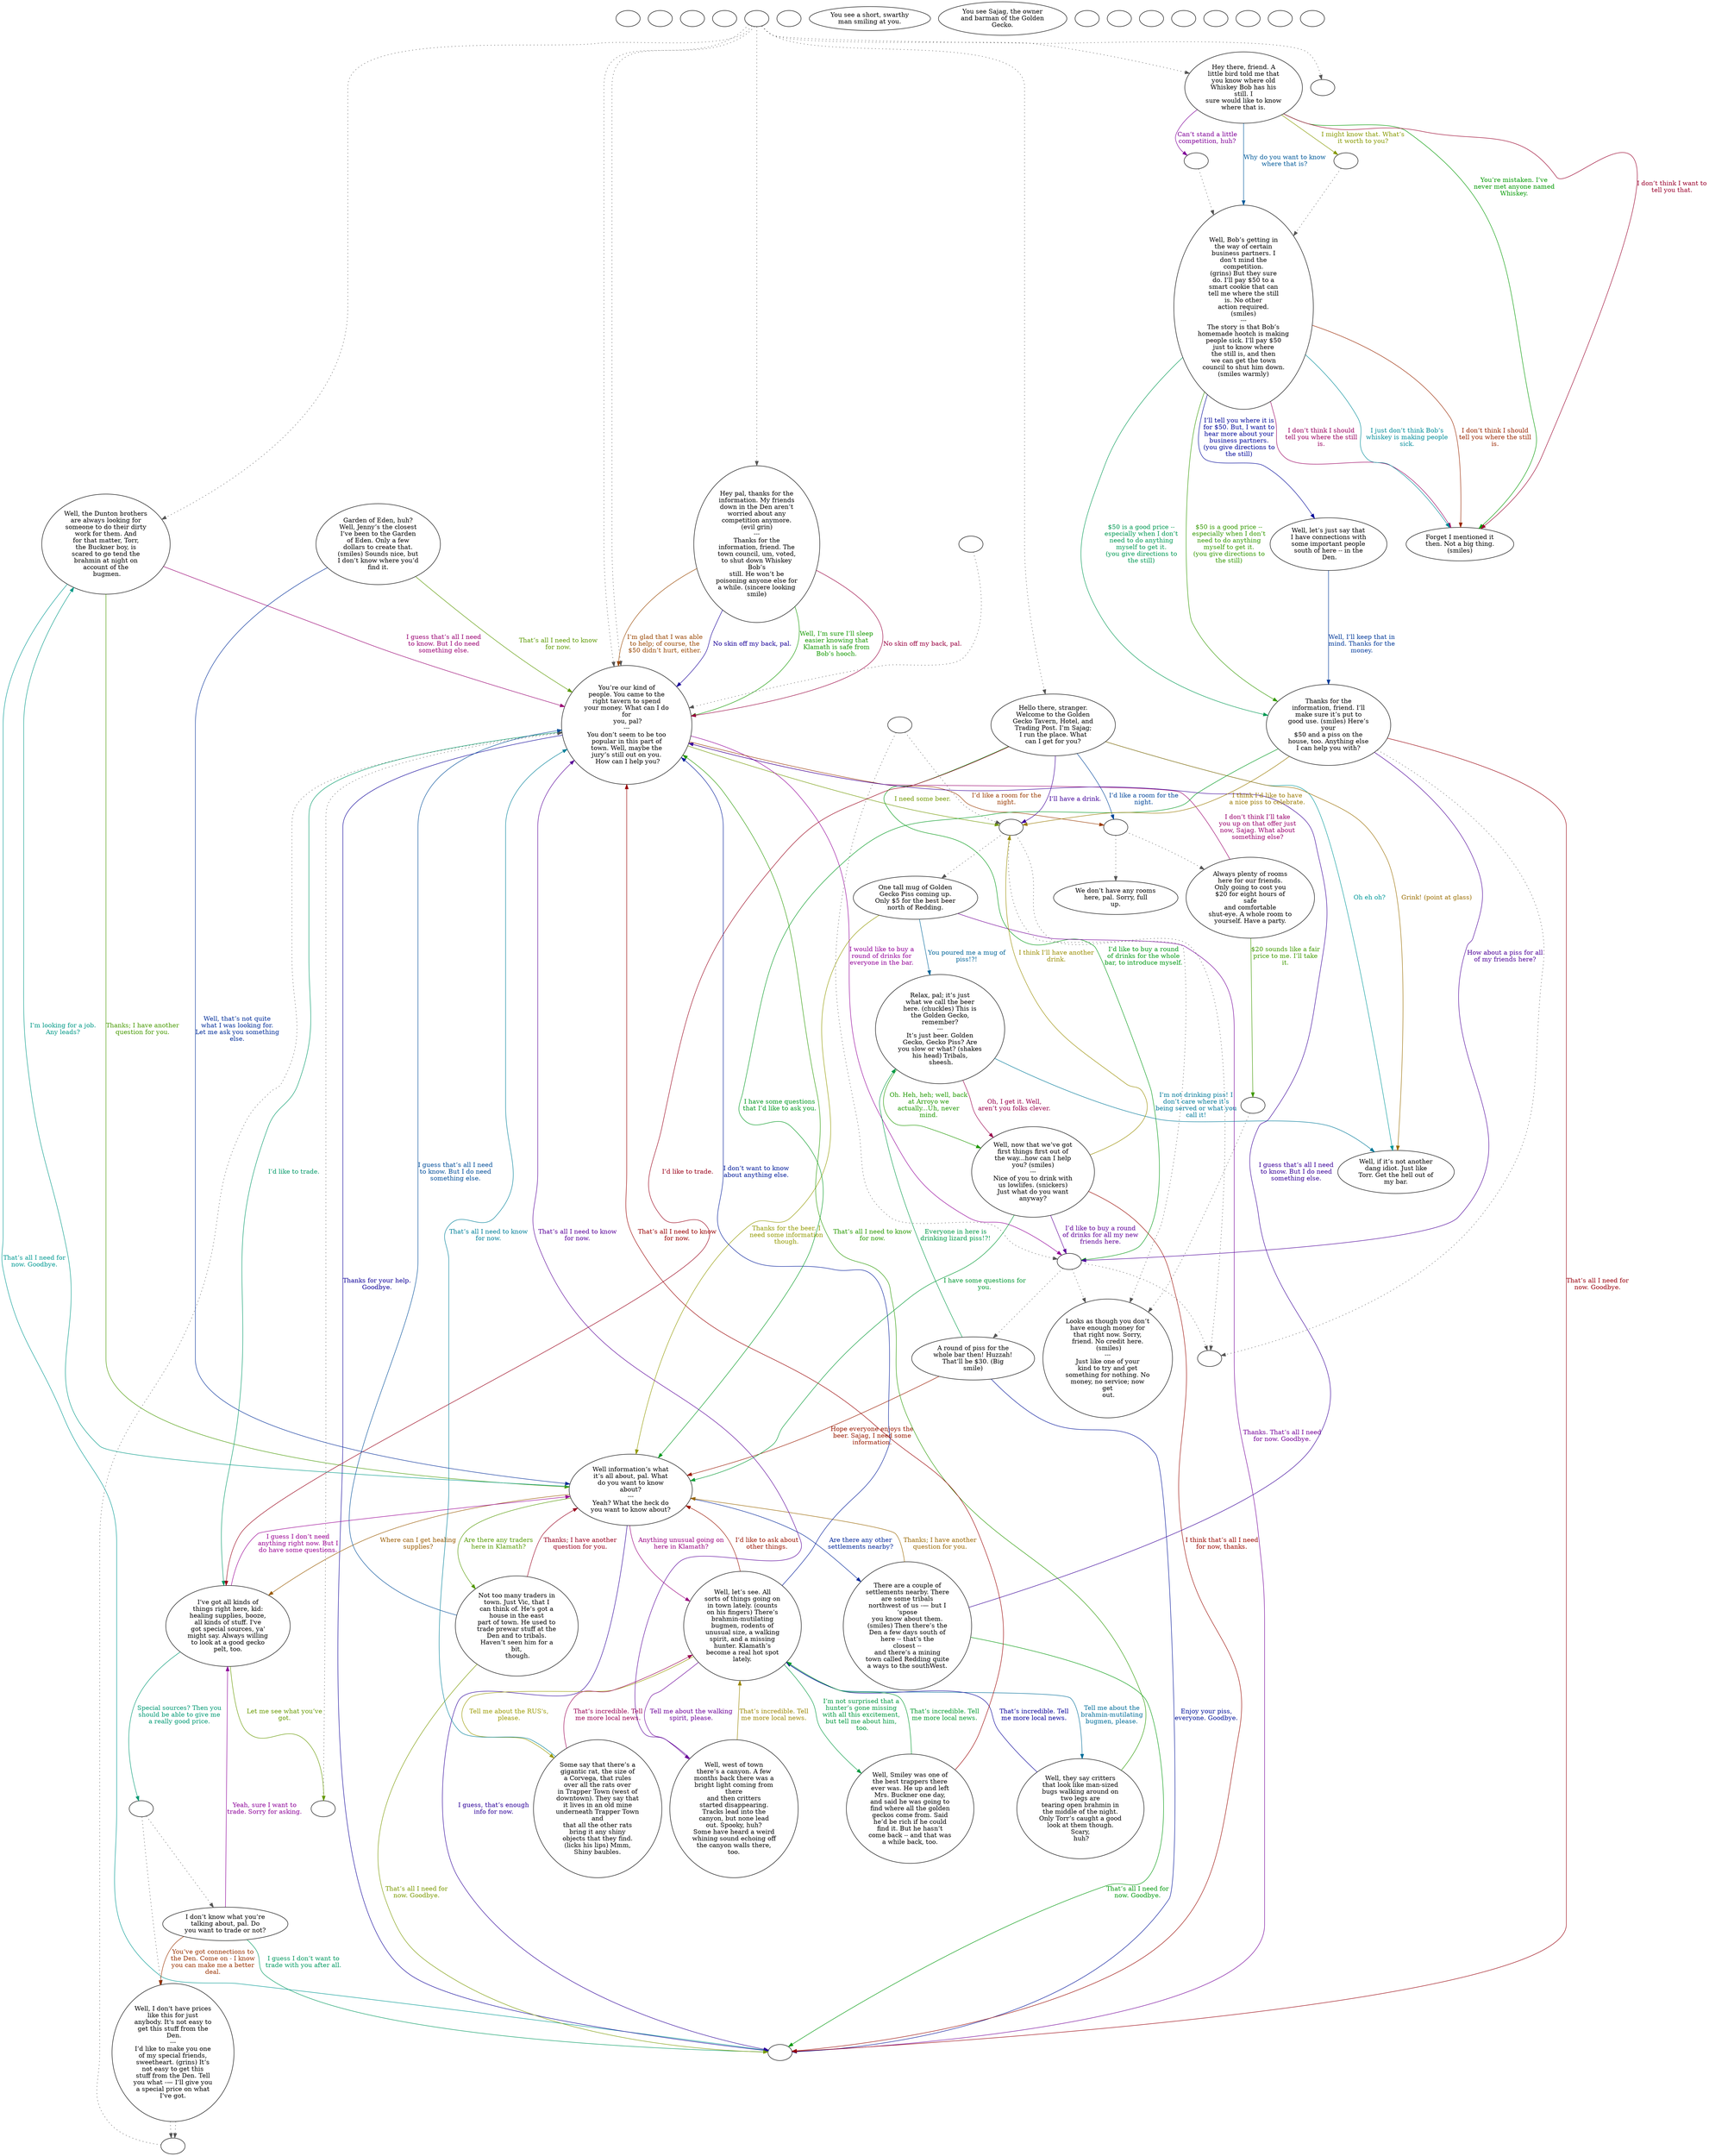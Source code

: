 digraph KCSAJAG {
  "checkPartyMembersNearDoor" [style=filled       fillcolor="#FFFFFF"       color="#000000"]
  "checkPartyMembersNearDoor" [label=""]
  "start" [style=filled       fillcolor="#FFFFFF"       color="#000000"]
  "start" [label=""]
  "critter_p_proc" [style=filled       fillcolor="#FFFFFF"       color="#000000"]
  "critter_p_proc" [label=""]
  "pickup_p_proc" [style=filled       fillcolor="#FFFFFF"       color="#000000"]
  "pickup_p_proc" [label=""]
  "talk_p_proc" [style=filled       fillcolor="#FFFFFF"       color="#000000"]
  "talk_p_proc" -> "Node019" [style=dotted color="#555555"]
  "talk_p_proc" -> "Node998" [style=dotted color="#555555"]
  "talk_p_proc" -> "Node017" [style=dotted color="#555555"]
  "talk_p_proc" -> "Node010" [style=dotted color="#555555"]
  "talk_p_proc" -> "Node003" [style=dotted color="#555555"]
  "talk_p_proc" -> "Node001" [style=dotted color="#555555"]
  "talk_p_proc" -> "Node003" [style=dotted color="#555555"]
  "talk_p_proc" [label=""]
  "destroy_p_proc" [style=filled       fillcolor="#FFFFFF"       color="#000000"]
  "destroy_p_proc" [label=""]
  "look_at_p_proc" [style=filled       fillcolor="#FFFFFF"       color="#000000"]
  "look_at_p_proc" [label="You see a short, swarthy\nman smiling at you."]
  "description_p_proc" [style=filled       fillcolor="#FFFFFF"       color="#000000"]
  "description_p_proc" [label="You see Sajag, the owner\nand barman of the Golden\nGecko."]
  "use_skill_on_p_proc" [style=filled       fillcolor="#FFFFFF"       color="#000000"]
  "use_skill_on_p_proc" [label=""]
  "combat_p_proc" [style=filled       fillcolor="#FFFFFF"       color="#000000"]
  "combat_p_proc" [label=""]
  "damage_p_proc" [style=filled       fillcolor="#FFFFFF"       color="#000000"]
  "damage_p_proc" [label=""]
  "map_enter_p_proc" [style=filled       fillcolor="#FFFFFF"       color="#000000"]
  "map_enter_p_proc" [label=""]
  "sajagbarter" [style=filled       fillcolor="#FFFFFF"       color="#000000"]
  "sajagbarter" -> "Node003" [style=dotted color="#555555"]
  "sajagbarter" [label=""]
  "discount" [style=filled       fillcolor="#FFFFFF"       color="#000000"]
  "discount" -> "Node003" [style=dotted color="#555555"]
  "discount" [label=""]
  "addbeer" [style=filled       fillcolor="#FFFFFF"       color="#000000"]
  "addbeer" [label=""]
  "push_p_proc" [style=filled       fillcolor="#FFFFFF"       color="#000000"]
  "push_p_proc" [label=""]
  "Node904" [style=filled       fillcolor="#FFFFFF"       color="#000000"]
  "Node904" [label="One tall mug of Golden\nGecko Piss coming up.\nOnly $5 for the best beer\nnorth of Redding."]
  "Node904" -> "Node007" [label="You poured me a mug of\npiss!?!" color="#006599" fontcolor="#006599"]
  "Node904" -> "Node009" [label="Thanks for the beer. I\nneed some information\nthough." color="#929900" fontcolor="#929900"]
  "Node904" -> "Node999" [label="Thanks. That’s all I need\nfor now. Goodbye." color="#740099" fontcolor="#740099"]
  "Node905" [style=filled       fillcolor="#FFFFFF"       color="#000000"]
  "Node905" [label="A round of piss for the\nwhole bar then! Huzzah!\nThat’ll be $30. (Big\nsmile)"]
  "Node905" -> "Node007" [label="Everyone in here is\ndrinking lizard piss!?!" color="#009947" fontcolor="#009947"]
  "Node905" -> "Node009" [label="Hope everyone enjoys the\nbeer. Sajag, I need some\ninformation." color="#991A00" fontcolor="#991A00"]
  "Node905" -> "Node999" [label="Enjoy your piss,\neveryone. Goodbye." color="#001299" fontcolor="#001299"]
  "Node910" [style=filled       fillcolor="#FFFFFF"       color="#000000"]
  "Node910" -> "Node012" [style=dotted color="#555555"]
  "Node910" [label=""]
  "Node920" [style=filled       fillcolor="#FFFFFF"       color="#000000"]
  "Node920" -> "Node012" [style=dotted color="#555555"]
  "Node920" [label=""]
  "Node930" [style=filled       fillcolor="#FFFFFF"       color="#000000"]
  "Node930" -> "Node003" [style=dotted color="#555555"]
  "Node930" [label=""]
  "Node940" [style=filled       fillcolor="#FFFFFF"       color="#000000"]
  "Node940" -> "Node022" [style=dotted color="#555555"]
  "Node940" -> "Node023" [style=dotted color="#555555"]
  "Node940" [label=""]
  "Node950" [style=filled       fillcolor="#FFFFFF"       color="#000000"]
  "Node950" -> "Node006" [style=dotted color="#555555"]
  "Node950" [label=""]
  "Node960" [style=filled       fillcolor="#FFFFFF"       color="#000000"]
  "Node960" [label="Always plenty of rooms\nhere for our friends.\nOnly going to cost you\n$20 for eight hours of\nsafe\nand comfortable\nshut-eye. A whole room to\nyourself. Have a party."]
  "Node960" -> "Node950" [label="$20 sounds like a fair\nprice to me. I’ll take\nit." color="#3F9900" fontcolor="#3F9900"]
  "Node960" -> "Node003" [label="I don’t think I’ll take\nyou up on that offer just\nnow, Sajag. What about\nsomething else?" color="#99006C" fontcolor="#99006C"]
  "Node970" [style=filled       fillcolor="#FFFFFF"       color="#000000"]
  "Node970" [label="We don’t have any rooms\nhere, pal. Sorry, full\nup."]
  "Node990" [style=filled       fillcolor="#FFFFFF"       color="#000000"]
  "Node990" [label=""]
  "Node995" [style=filled       fillcolor="#FFFFFF"       color="#000000"]
  "Node995" [label=""]
  "Node996" [style=filled       fillcolor="#FFFFFF"       color="#000000"]
  "Node996" [label=""]
  "Node997" [style=filled       fillcolor="#FFFFFF"       color="#000000"]
  "Node997" -> "Node004" [style=dotted color="#555555"]
  "Node997" -> "Node005" [style=dotted color="#555555"]
  "Node997" [label=""]
  "Node998" [style=filled       fillcolor="#FFFFFF"       color="#000000"]
  "Node998" [label=""]
  "Node999" [style=filled       fillcolor="#FFFFFF"       color="#000000"]
  "Node999" [label=""]
  "Node001" [style=filled       fillcolor="#FFFFFF"       color="#000000"]
  "Node001" [label="Hello there, stranger.\nWelcome to the Golden\nGecko Tavern, Hotel, and\nTrading Post. I’m Sajag;\nI run the place. What\ncan I get for you?"]
  "Node001" -> "Node002" [label="Oh eh oh?" color="#009899" fontcolor="#009899"]
  "Node001" -> "Node002" [label="Grink! (point at glass)" color="#996D00" fontcolor="#996D00"]
  "Node001" -> "Node004" [label="I’ll have a drink." color="#400099" fontcolor="#400099"]
  "Node001" -> "Node005" [label="I’d like to buy a round\nof drinks for the whole\nbar, to introduce myself." color="#009914" fontcolor="#009914"]
  "Node001" -> "Node015" [label="I’d like to trade." color="#990019" fontcolor="#990019"]
  "Node001" -> "Node016" [label="I’d like a room for the\nnight." color="#004599" fontcolor="#004599"]
  "Node002" [style=filled       fillcolor="#FFFFFF"       color="#000000"]
  "Node002" [label="Well, if it’s not another\ndang idiot. Just like\nTorr. Get the hell out of\nmy bar."]
  "Node003" [style=filled       fillcolor="#FFFFFF"       color="#000000"]
  "Node003" [label="You’re our kind of\npeople. You came to the\nright tavern to spend\nyour money. What can I do\nfor\n you, pal?\n---\nYou don’t seem to be too\npopular in this part of\ntown. Well, maybe the\njury’s still out on you.\n How can I help you?"]
  "Node003" -> "Node004" [label="I need some beer." color="#729900" fontcolor="#729900"]
  "Node003" -> "Node005" [label="I would like to buy a\nround of drinks for\neveryone in the bar." color="#930099" fontcolor="#930099"]
  "Node003" -> "Node015" [label="I’d like to trade." color="#009967" fontcolor="#009967"]
  "Node003" -> "Node016" [label="I’d like a room for the\nnight." color="#993A00" fontcolor="#993A00"]
  "Node003" -> "Node999" [label="Thanks for your help.\nGoodbye." color="#0D0099" fontcolor="#0D0099"]
  "Node004" [style=filled       fillcolor="#FFFFFF"       color="#000000"]
  "Node004" -> "addbeer" [style=dotted color="#555555"]
  "Node004" -> "Node904" [style=dotted color="#555555"]
  "Node004" -> "Node006" [style=dotted color="#555555"]
  "Node004" [label=""]
  "Node005" [style=filled       fillcolor="#FFFFFF"       color="#000000"]
  "Node005" -> "addbeer" [style=dotted color="#555555"]
  "Node005" -> "Node905" [style=dotted color="#555555"]
  "Node005" -> "Node006" [style=dotted color="#555555"]
  "Node005" [label=""]
  "Node006" [style=filled       fillcolor="#FFFFFF"       color="#000000"]
  "Node006" [label="Looks as though you don’t\nhave enough money for\nthat right now. Sorry,\nfriend. No credit here.\n (smiles)\n---\nJust like one of your\nkind to try and get\nsomething for nothing. No\nmoney, no service; now\nget\n out."]
  "Node007" [style=filled       fillcolor="#FFFFFF"       color="#000000"]
  "Node007" [label="Relax, pal; it’s just\nwhat we call the beer\nhere. (chuckles) This is\nthe Golden Gecko,\nremember?\n---\nIt’s just beer. Golden\nGecko, Gecko Piss? Are\nyou slow or what? (shakes\nhis head) Tribals,\n sheesh."]
  "Node007" -> "Node008" [label="Oh. Heh, heh; well, back\nat Arroyo we\nactually...Uh, never\nmind." color="#1F9900" fontcolor="#1F9900"]
  "Node007" -> "Node008" [label="Oh, I get it. Well,\naren’t you folks clever." color="#99004C" fontcolor="#99004C"]
  "Node007" -> "Node002" [label="I’m not drinking piss! I\ndon’t care where it’s\nbeing served or what you\ncall it!" color="#007999" fontcolor="#007999"]
  "Node008" [style=filled       fillcolor="#FFFFFF"       color="#000000"]
  "Node008" [label="Well, now that we’ve got\nfirst things first out of\nthe way...how can I help\nyou? (smiles)\n---\nNice of you to drink with\nus lowlifes. (snickers)\nJust what do you want\nanyway?"]
  "Node008" -> "Node004" [label="I think I’ll have another\ndrink." color="#998D00" fontcolor="#998D00"]
  "Node008" -> "Node005" [label="I’d like to buy a round\nof drinks for all my new\nfriends here." color="#600099" fontcolor="#600099"]
  "Node008" -> "Node009" [label="I have some questions for\nyou." color="#009933" fontcolor="#009933"]
  "Node008" -> "Node999" [label="I think that’s all I need\nfor now, thanks." color="#990700" fontcolor="#990700"]
  "Node009" [style=filled       fillcolor="#FFFFFF"       color="#000000"]
  "Node009" [label="Well information’s what\nit’s all about, pal. What\ndo you want to know\nabout?\n---\nYeah? What the heck do\nyou want to know about?"]
  "Node009" -> "Node020" [label="Are there any other\nsettlements nearby?" color="#002699" fontcolor="#002699"]
  "Node009" -> "Node021" [label="Are there any traders\nhere in Klamath?" color="#539900" fontcolor="#539900"]
  "Node009" -> "Node018" [label="Anything unusual going on\nhere in Klamath?" color="#99007F" fontcolor="#99007F"]
  "Node009" -> "Node019" [label="I’m looking for a job.\nAny leads?" color="#009986" fontcolor="#009986"]
  "Node009" -> "Node015" [label="Where can I get healing\nsupplies?" color="#995A00" fontcolor="#995A00"]
  "Node009" -> "Node999" [label="I guess, that’s enough\ninfo for now." color="#2D0099" fontcolor="#2D0099"]
  "Node010" [style=filled       fillcolor="#FFFFFF"       color="#000000"]
  "Node010" [label="Hey there, friend. A\nlittle bird told me that\nyou know where old\nWhiskey Bob has his\nstill. I\nsure would like to know\nwhere that is."]
  "Node010" -> "Node011" [label="You’re mistaken. I’ve\nnever met anyone named\nWhiskey." color="#009900" fontcolor="#009900"]
  "Node010" -> "Node011" [label="I don’t think I want to\ntell you that." color="#99002C" fontcolor="#99002C"]
  "Node010" -> "Node012" [label="Why do you want to know\nwhere that is?" color="#005999" fontcolor="#005999"]
  "Node010" -> "Node910" [label="I might know that. What’s\nit worth to you?" color="#869900" fontcolor="#869900"]
  "Node010" -> "Node920" [label="Can’t stand a little\ncompetition, huh?" color="#800099" fontcolor="#800099"]
  "Node011" [style=filled       fillcolor="#FFFFFF"       color="#000000"]
  "Node011" [label="Forget I mentioned it\nthen. Not a big thing.\n(smiles)"]
  "Node012" [style=filled       fillcolor="#FFFFFF"       color="#000000"]
  "Node012" [label="Well, Bob’s getting in\nthe way of certain\nbusiness partners. I\ndon’t mind the\ncompetition.\n(grins) But they sure\ndo. I’ll pay $50 to a\nsmart cookie that can\ntell me where the still\nis. No other\naction required.\n(smiles)\n---\nThe story is that Bob’s\nhomemade hootch is making\npeople sick. I’ll pay $50\njust to know where\nthe still is, and then\nwe can get the town\ncouncil to shut him down.\n(smiles warmly)"]
  "Node012" -> "Node013" [label="$50 is a good price --\nespecially when I don’t\nneed to do anything\nmyself to get it.\n(you give directions to\nthe still)" color="#009953" fontcolor="#009953"]
  "Node012" -> "Node011" [label="I don’t think I should\ntell you where the still\nis." color="#992600" fontcolor="#992600"]
  "Node012" -> "Node014" [label="I’ll tell you where it is\nfor $50. But, I want to\nhear more about your\nbusiness partners.\n(you give directions to\nthe still)" color="#000699" fontcolor="#000699"]
  "Node012" -> "Node013" [label="$50 is a good price --\nespecially when I don’t\nneed to do anything\nmyself to get it.\n(you give directions to\nthe still)" color="#339900" fontcolor="#339900"]
  "Node012" -> "Node011" [label="I don’t think I should\ntell you where the still\nis." color="#990060" fontcolor="#990060"]
  "Node012" -> "Node011" [label="I just don’t think Bob’s\nwhiskey is making people\nsick." color="#008C99" fontcolor="#008C99"]
  "Node013" [style=filled       fillcolor="#FFFFFF"       color="#000000"]
  "Node013" -> "addbeer" [style=dotted color="#555555"]
  "Node013" [label="Thanks for the\ninformation, friend. I’ll\nmake sure it’s put to\ngood use. (smiles) Here’s\nyour\n$50 and a piss on the\nhouse, too. Anything else\nI can help you with?"]
  "Node013" -> "Node004" [label="I think I’d like to have\na nice piss to celebrate." color="#997900" fontcolor="#997900"]
  "Node013" -> "Node005" [label="How about a piss for all\nof my friends here?" color="#4D0099" fontcolor="#4D0099"]
  "Node013" -> "Node009" [label="I have some questions\nthat I’d like to ask you." color="#009920" fontcolor="#009920"]
  "Node013" -> "Node999" [label="That’s all I need for\nnow. Goodbye." color="#99000D" fontcolor="#99000D"]
  "Node014" [style=filled       fillcolor="#FFFFFF"       color="#000000"]
  "Node014" [label="Well, let’s just say that\nI have connections with\nsome important people\nsouth of here -- in the\n Den."]
  "Node014" -> "Node013" [label="Well, I’ll keep that in\nmind. Thanks for the\nmoney." color="#003999" fontcolor="#003999"]
  "Node015" [style=filled       fillcolor="#FFFFFF"       color="#000000"]
  "Node015" [label="I’ve got all kinds of\nthings right here, kid:\nhealing supplies, booze,\nall kinds of stuff. I've\ngot special sources, ya'\nmight say. Always willing\nto look at a good gecko\npelt, too."]
  "Node015" -> "sajagbarter" [label="Let me see what you’ve\ngot." color="#669900" fontcolor="#669900"]
  "Node015" -> "Node009" [label="I guess I don’t need\nanything right now. But I\ndo have some questions." color="#990093" fontcolor="#990093"]
  "Node015" -> "Node940" [label="Special sources? Then you\nshould be able to give me\na really good price." color="#009973" fontcolor="#009973"]
  "Node016" [style=filled       fillcolor="#FFFFFF"       color="#000000"]
  "Node016" -> "Node960" [style=dotted color="#555555"]
  "Node016" -> "Node970" [style=dotted color="#555555"]
  "Node016" [label=""]
  "Node017" [style=filled       fillcolor="#FFFFFF"       color="#000000"]
  "Node017" [label="Hey pal, thanks for the\ninformation. My friends\ndown in the Den aren’t\nworried about any\ncompetition anymore.\n(evil grin)\n---\nThanks for the\ninformation, friend. The\ntown council, um, voted,\nto shut down Whiskey\nBob’s\nstill. He won’t be\npoisoning anyone else for\na while. (sincere looking\nsmile)"]
  "Node017" -> "Node003" [label="I’m glad that I was able\nto help; of course, the\n$50 didn’t hurt, either." color="#994600" fontcolor="#994600"]
  "Node017" -> "Node003" [label="No skin off my back, pal." color="#190099" fontcolor="#190099"]
  "Node017" -> "Node003" [label="Well, I’m sure I’ll sleep\neasier knowing that\nKlamath is safe from\nBob’s hooch." color="#139900" fontcolor="#139900"]
  "Node017" -> "Node003" [label="No skin off my back, pal." color="#990040" fontcolor="#990040"]
  "Node018" [style=filled       fillcolor="#FFFFFF"       color="#000000"]
  "Node018" [label="Well, let’s see. All\nsorts of things going on\nin town lately. (counts\non his fingers) There’s\nbrahmin-mutilating\nbugmen, rodents of\nunusual size, a walking\nspirit, and a missing\nhunter. Klamath’s\nbecome a real hot spot\nlately."]
  "Node018" -> "Node024" [label="Tell me about the\nbrahmin-mutilating\nbugmen, please." color="#006D99" fontcolor="#006D99"]
  "Node018" -> "Node025" [label="Tell me about the RUS's,\nplease." color="#999900" fontcolor="#999900"]
  "Node018" -> "Node026" [label="Tell me about the walking\nspirit, please." color="#6C0099" fontcolor="#6C0099"]
  "Node018" -> "Node027" [label="I’m not surprised that a\nhunter’s gone missing\nwith all this excitement,\nbut tell me about him,\n too." color="#00993F" fontcolor="#00993F"]
  "Node018" -> "Node009" [label="I’d like to ask about\nother things." color="#991300" fontcolor="#991300"]
  "Node018" -> "Node003" [label="I don’t want to know\nabout anything else." color="#001A99" fontcolor="#001A99"]
  "Node019" [style=filled       fillcolor="#FFFFFF"       color="#000000"]
  "Node019" [label="Well, the Dunton brothers\nare always looking for\nsomeone to do their dirty\nwork for them. And\nfor that matter, Torr,\nthe Buckner boy, is\nscared to go tend the\nbrahmin at night on\naccount of the\n bugmen."]
  "Node019" -> "Node009" [label="Thanks; I have another\nquestion for you." color="#469900" fontcolor="#469900"]
  "Node019" -> "Node003" [label="I guess that’s all I need\nto know. But I do need\nsomething else." color="#990073" fontcolor="#990073"]
  "Node019" -> "Node999" [label="That’s all I need for\nnow. Goodbye." color="#009992" fontcolor="#009992"]
  "Node020" [style=filled       fillcolor="#FFFFFF"       color="#000000"]
  "Node020" [label="There are a couple of\nsettlements nearby. There\nare some tribals\nnorthwest of us -— but I\n‘spose\nyou know about them.\n(smiles) Then there’s the\nDen a few days south of\nhere -- that’s the\nclosest --\nand there’s a mining\ntown called Redding quite\na ways to the southWest."]
  "Node020" -> "Node009" [label="Thanks; I have another\nquestion for you." color="#996600" fontcolor="#996600"]
  "Node020" -> "Node003" [label="I guess that’s all I need\nto know. But I do need\nsomething else." color="#390099" fontcolor="#390099"]
  "Node020" -> "Node999" [label="That’s all I need for\nnow. Goodbye." color="#00990C" fontcolor="#00990C"]
  "Node021" [style=filled       fillcolor="#FFFFFF"       color="#000000"]
  "Node021" [label="Not too many traders in\ntown. Just Vic, that I\ncan think of. He’s got a\nhouse in the east\npart of town. He used to\ntrade prewar stuff at the\nDen and to tribals.\nHaven’t seen him for a\nbit,\n though."]
  "Node021" -> "Node009" [label="Thanks; I have another\nquestion for you." color="#990020" fontcolor="#990020"]
  "Node021" -> "Node003" [label="I guess that’s all I need\nto know. But I do need\nsomething else." color="#004D99" fontcolor="#004D99"]
  "Node021" -> "Node999" [label="That’s all I need for\nnow. Goodbye." color="#7A9900" fontcolor="#7A9900"]
  "Node022" [style=filled       fillcolor="#FFFFFF"       color="#000000"]
  "Node022" -> "discount" [style=dotted color="#555555"]
  "Node022" -> "discount" [style=dotted color="#555555"]
  "Node022" [label="Well, I don't have prices\nlike this for just\nanybody. It's not easy to\nget this stuff from the\n Den.\n---\nI’d like to make you one\nof my special friends,\nsweetheart. (grins) It’s\nnot easy to get this\nstuff from the Den. Tell\nyou what -— I’ll give you\na special price on what\nI’ve got."]
  "Node023" [style=filled       fillcolor="#FFFFFF"       color="#000000"]
  "Node023" [label="I don’t know what you’re\ntalking about, pal. Do\nyou want to trade or not?"]
  "Node023" -> "Node015" [label="Yeah, sure I want to\ntrade. Sorry for asking." color="#8C0099" fontcolor="#8C0099"]
  "Node023" -> "Node999" [label="I guess I don’t want to\ntrade with you after all." color="#00995F" fontcolor="#00995F"]
  "Node023" -> "Node022" [label="You’ve got connections to\nthe Den. Come on - I know\nyou can make me a better\ndeal." color="#993200" fontcolor="#993200"]
  "Node024" [style=filled       fillcolor="#FFFFFF"       color="#000000"]
  "Node024" [label="Well, they say critters\nthat look like man-sized\nbugs walking around on\ntwo legs are\ntearing open brahmin in\nthe middle of the night.\nOnly Torr’s caught a good\nlook at them though.\nScary,\n huh?"]
  "Node024" -> "Node018" [label="That’s incredible. Tell\nme more local news." color="#060099" fontcolor="#060099"]
  "Node024" -> "Node003" [label="That’s all I need to know\nfor now." color="#279900" fontcolor="#279900"]
  "Node025" [style=filled       fillcolor="#FFFFFF"       color="#000000"]
  "Node025" [label="Some say that there’s a\ngigantic rat, the size of\na Corvega, that rules\nover all the rats over\nin Trapper Town (west of\ndowntown). They say that\nit lives in an old mine\nunderneath Trapper Town\nand\nthat all the other rats\nbring it any shiny\nobjects that they find.\n(licks his lips) Mmm,\nShiny baubles."]
  "Node025" -> "Node018" [label="That’s incredible. Tell\nme more local news." color="#990053" fontcolor="#990053"]
  "Node025" -> "Node003" [label="That’s all I need to know\nfor now." color="#008099" fontcolor="#008099"]
  "Node026" [style=filled       fillcolor="#FFFFFF"       color="#000000"]
  "Node026" [label="Well, west of town\nthere’s a canyon. A few\nmonths back there was a\nbright light coming from\nthere\nand then critters\nstarted disappearing.\nTracks lead into the\ncanyon, but none lead\nout. Spooky, huh?\nSome have heard a weird\nwhining sound echoing off\nthe canyon walls there,\ntoo."]
  "Node026" -> "Node018" [label="That’s incredible. Tell\nme more local news." color="#998500" fontcolor="#998500"]
  "Node026" -> "Node003" [label="That’s all I need to know\nfor now." color="#590099" fontcolor="#590099"]
  "Node027" [style=filled       fillcolor="#FFFFFF"       color="#000000"]
  "Node027" [label="Well, Smiley was one of\nthe best trappers there\never was. He up and left\nMrs. Buckner one day,\nand said he was going to\nfind where all the golden\ngeckos come from. Said\nhe’d be rich if he could\nfind it. But he hasn’t\ncome back -- and that was\na while back, too."]
  "Node027" -> "Node018" [label="That’s incredible. Tell\nme more local news." color="#00992C" fontcolor="#00992C"]
  "Node027" -> "Node003" [label="That’s all I need to know\nfor now." color="#990001" fontcolor="#990001"]
  "Node029" [style=filled       fillcolor="#FFFFFF"       color="#000000"]
  "Node029" [label="Garden of Eden, huh?\nWell, Jenny’s the closest\nI’ve been to the Garden\nof Eden. Only a few\ndollars to create that.\n(smiles) Sounds nice, but\nI don’t know where you’d\nfind it."]
  "Node029" -> "Node009" [label="Well, that’s not quite\nwhat I was looking for.\nLet me ask you something\nelse." color="#002D99" fontcolor="#002D99"]
  "Node029" -> "Node003" [label="That’s all I need to know\nfor now." color="#5A9900" fontcolor="#5A9900"]
}